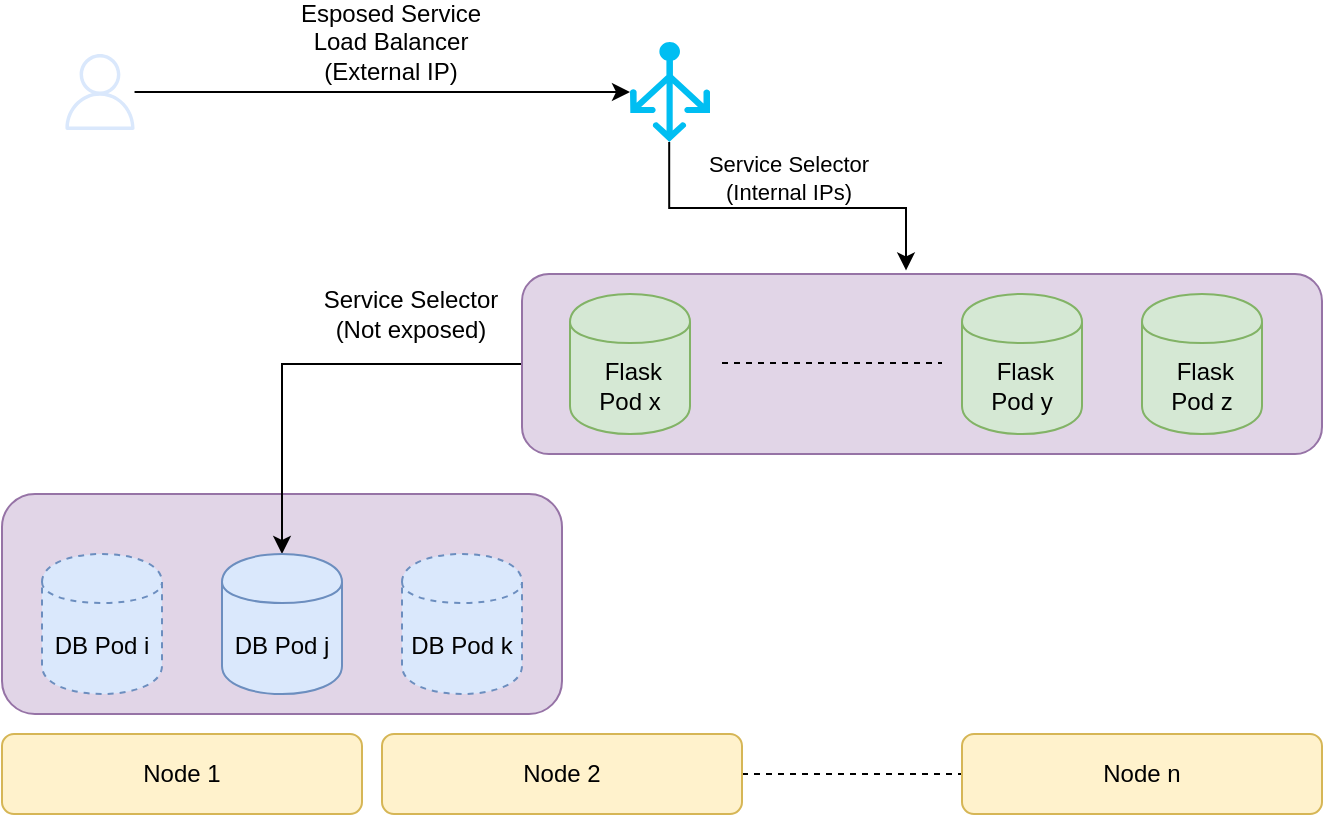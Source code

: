 <mxfile version="12.7.6" type="device"><diagram id="rZWolYLH5LjC4SHw8tdJ" name="Page-1"><mxGraphModel dx="782" dy="1615" grid="1" gridSize="10" guides="1" tooltips="1" connect="1" arrows="1" fold="1" page="1" pageScale="1" pageWidth="827" pageHeight="1169" math="0" shadow="0"><root><mxCell id="0"/><mxCell id="1" parent="0"/><mxCell id="kRRF0Cau8Az8OYBFRxEA-14" value="" style="rounded=1;whiteSpace=wrap;html=1;fillColor=#e1d5e7;strokeColor=#9673a6;" vertex="1" parent="1"><mxGeometry x="60" y="110" width="280" height="110" as="geometry"/></mxCell><mxCell id="kRRF0Cau8Az8OYBFRxEA-17" style="edgeStyle=orthogonalEdgeStyle;rounded=0;orthogonalLoop=1;jettySize=auto;html=1;exitX=0;exitY=0.5;exitDx=0;exitDy=0;entryX=0.5;entryY=0;entryDx=0;entryDy=0;startArrow=none;startFill=0;endArrow=classic;endFill=1;" edge="1" parent="1" source="kRRF0Cau8Az8OYBFRxEA-15" target="kRRF0Cau8Az8OYBFRxEA-8"><mxGeometry relative="1" as="geometry"/></mxCell><mxCell id="kRRF0Cau8Az8OYBFRxEA-18" value="Service Selector&lt;br&gt;(Not exposed)" style="text;html=1;align=center;verticalAlign=middle;resizable=0;points=[];labelBackgroundColor=#ffffff;" vertex="1" connectable="0" parent="kRRF0Cau8Az8OYBFRxEA-17"><mxGeometry x="-0.276" y="1" relative="1" as="geometry"><mxPoint x="22" y="-26" as="offset"/></mxGeometry></mxCell><mxCell id="kRRF0Cau8Az8OYBFRxEA-15" value="" style="rounded=1;whiteSpace=wrap;html=1;fillColor=#e1d5e7;strokeColor=#9673a6;" vertex="1" parent="1"><mxGeometry x="320" width="400" height="90" as="geometry"/></mxCell><mxCell id="kRRF0Cau8Az8OYBFRxEA-1" value="Node 1" style="rounded=1;whiteSpace=wrap;html=1;fillColor=#fff2cc;strokeColor=#d6b656;" vertex="1" parent="1"><mxGeometry x="60" y="230" width="180" height="40" as="geometry"/></mxCell><mxCell id="kRRF0Cau8Az8OYBFRxEA-6" style="edgeStyle=orthogonalEdgeStyle;rounded=0;orthogonalLoop=1;jettySize=auto;html=1;exitX=1;exitY=0.5;exitDx=0;exitDy=0;entryX=0;entryY=0.5;entryDx=0;entryDy=0;dashed=1;startArrow=none;startFill=0;endArrow=none;endFill=0;" edge="1" parent="1" source="kRRF0Cau8Az8OYBFRxEA-3" target="kRRF0Cau8Az8OYBFRxEA-4"><mxGeometry relative="1" as="geometry"/></mxCell><mxCell id="kRRF0Cau8Az8OYBFRxEA-3" value="Node 2" style="rounded=1;whiteSpace=wrap;html=1;fillColor=#fff2cc;strokeColor=#d6b656;" vertex="1" parent="1"><mxGeometry x="250" y="230" width="180" height="40" as="geometry"/></mxCell><mxCell id="kRRF0Cau8Az8OYBFRxEA-4" value="Node n" style="rounded=1;whiteSpace=wrap;html=1;fillColor=#fff2cc;strokeColor=#d6b656;" vertex="1" parent="1"><mxGeometry x="540" y="230" width="180" height="40" as="geometry"/></mxCell><mxCell id="kRRF0Cau8Az8OYBFRxEA-8" value="DB Pod j" style="shape=cylinder;whiteSpace=wrap;html=1;boundedLbl=1;backgroundOutline=1;fillColor=#dae8fc;strokeColor=#6c8ebf;" vertex="1" parent="1"><mxGeometry x="170" y="140" width="60" height="70" as="geometry"/></mxCell><mxCell id="kRRF0Cau8Az8OYBFRxEA-9" value="DB Pod k" style="shape=cylinder;whiteSpace=wrap;html=1;boundedLbl=1;backgroundOutline=1;dashed=1;fillColor=#dae8fc;strokeColor=#6c8ebf;" vertex="1" parent="1"><mxGeometry x="260" y="140" width="60" height="70" as="geometry"/></mxCell><mxCell id="kRRF0Cau8Az8OYBFRxEA-10" value="DB Pod i" style="shape=cylinder;whiteSpace=wrap;html=1;boundedLbl=1;backgroundOutline=1;dashed=1;fillColor=#dae8fc;strokeColor=#6c8ebf;" vertex="1" parent="1"><mxGeometry x="80" y="140" width="60" height="70" as="geometry"/></mxCell><mxCell id="kRRF0Cau8Az8OYBFRxEA-11" value="&amp;nbsp;Flask &lt;br&gt;Pod x" style="shape=cylinder;whiteSpace=wrap;html=1;boundedLbl=1;backgroundOutline=1;fillColor=#d5e8d4;strokeColor=#82b366;" vertex="1" parent="1"><mxGeometry x="344" y="10" width="60" height="70" as="geometry"/></mxCell><mxCell id="kRRF0Cau8Az8OYBFRxEA-12" value="&amp;nbsp;Flask &lt;br&gt;Pod y" style="shape=cylinder;whiteSpace=wrap;html=1;boundedLbl=1;backgroundOutline=1;fillColor=#d5e8d4;strokeColor=#82b366;" vertex="1" parent="1"><mxGeometry x="540" y="10" width="60" height="70" as="geometry"/></mxCell><mxCell id="kRRF0Cau8Az8OYBFRxEA-13" value="&amp;nbsp;Flask &lt;br&gt;Pod z" style="shape=cylinder;whiteSpace=wrap;html=1;boundedLbl=1;backgroundOutline=1;fillColor=#d5e8d4;strokeColor=#82b366;" vertex="1" parent="1"><mxGeometry x="630" y="10" width="60" height="70" as="geometry"/></mxCell><mxCell id="kRRF0Cau8Az8OYBFRxEA-16" style="edgeStyle=orthogonalEdgeStyle;rounded=0;orthogonalLoop=1;jettySize=auto;html=1;exitX=1;exitY=0.5;exitDx=0;exitDy=0;entryX=0;entryY=0.5;entryDx=0;entryDy=0;dashed=1;startArrow=none;startFill=0;endArrow=none;endFill=0;" edge="1" parent="1"><mxGeometry relative="1" as="geometry"><mxPoint x="420" y="44.5" as="sourcePoint"/><mxPoint x="530" y="44.5" as="targetPoint"/></mxGeometry></mxCell><mxCell id="kRRF0Cau8Az8OYBFRxEA-24" value="Service Selector&lt;br&gt;(Internal IPs)" style="edgeStyle=orthogonalEdgeStyle;rounded=0;orthogonalLoop=1;jettySize=auto;html=1;exitX=0.49;exitY=1;exitDx=0;exitDy=0;exitPerimeter=0;entryX=0.48;entryY=-0.02;entryDx=0;entryDy=0;entryPerimeter=0;startArrow=none;startFill=0;endArrow=classic;endFill=1;" edge="1" parent="1" source="kRRF0Cau8Az8OYBFRxEA-19" target="kRRF0Cau8Az8OYBFRxEA-15"><mxGeometry x="0.01" y="15" relative="1" as="geometry"><mxPoint as="offset"/></mxGeometry></mxCell><mxCell id="kRRF0Cau8Az8OYBFRxEA-19" value="" style="verticalLabelPosition=bottom;html=1;verticalAlign=top;align=center;strokeColor=none;fillColor=#00BEF2;shape=mxgraph.azure.load_balancer_generic;pointerEvents=1;dashed=1;" vertex="1" parent="1"><mxGeometry x="374" y="-116" width="40" height="50" as="geometry"/></mxCell><mxCell id="kRRF0Cau8Az8OYBFRxEA-26" style="edgeStyle=orthogonalEdgeStyle;rounded=0;orthogonalLoop=1;jettySize=auto;html=1;entryX=0;entryY=0.5;entryDx=0;entryDy=0;entryPerimeter=0;startArrow=none;startFill=0;endArrow=classic;endFill=1;" edge="1" parent="1" source="kRRF0Cau8Az8OYBFRxEA-25" target="kRRF0Cau8Az8OYBFRxEA-19"><mxGeometry relative="1" as="geometry"/></mxCell><mxCell id="kRRF0Cau8Az8OYBFRxEA-27" value="Esposed Service&lt;br&gt;Load Balancer&lt;br&gt;(External IP)" style="text;html=1;align=center;verticalAlign=middle;resizable=0;points=[];labelBackgroundColor=#ffffff;" vertex="1" connectable="0" parent="kRRF0Cau8Az8OYBFRxEA-26"><mxGeometry x="-0.072" y="3" relative="1" as="geometry"><mxPoint x="12.67" y="-21.92" as="offset"/></mxGeometry></mxCell><mxCell id="kRRF0Cau8Az8OYBFRxEA-25" value="" style="outlineConnect=0;fillColor=#dae8fc;strokeColor=#6c8ebf;dashed=0;verticalLabelPosition=bottom;verticalAlign=top;align=center;html=1;fontSize=12;fontStyle=0;aspect=fixed;pointerEvents=1;shape=mxgraph.aws4.user;" vertex="1" parent="1"><mxGeometry x="90" y="-110" width="38" height="38" as="geometry"/></mxCell></root></mxGraphModel></diagram></mxfile>